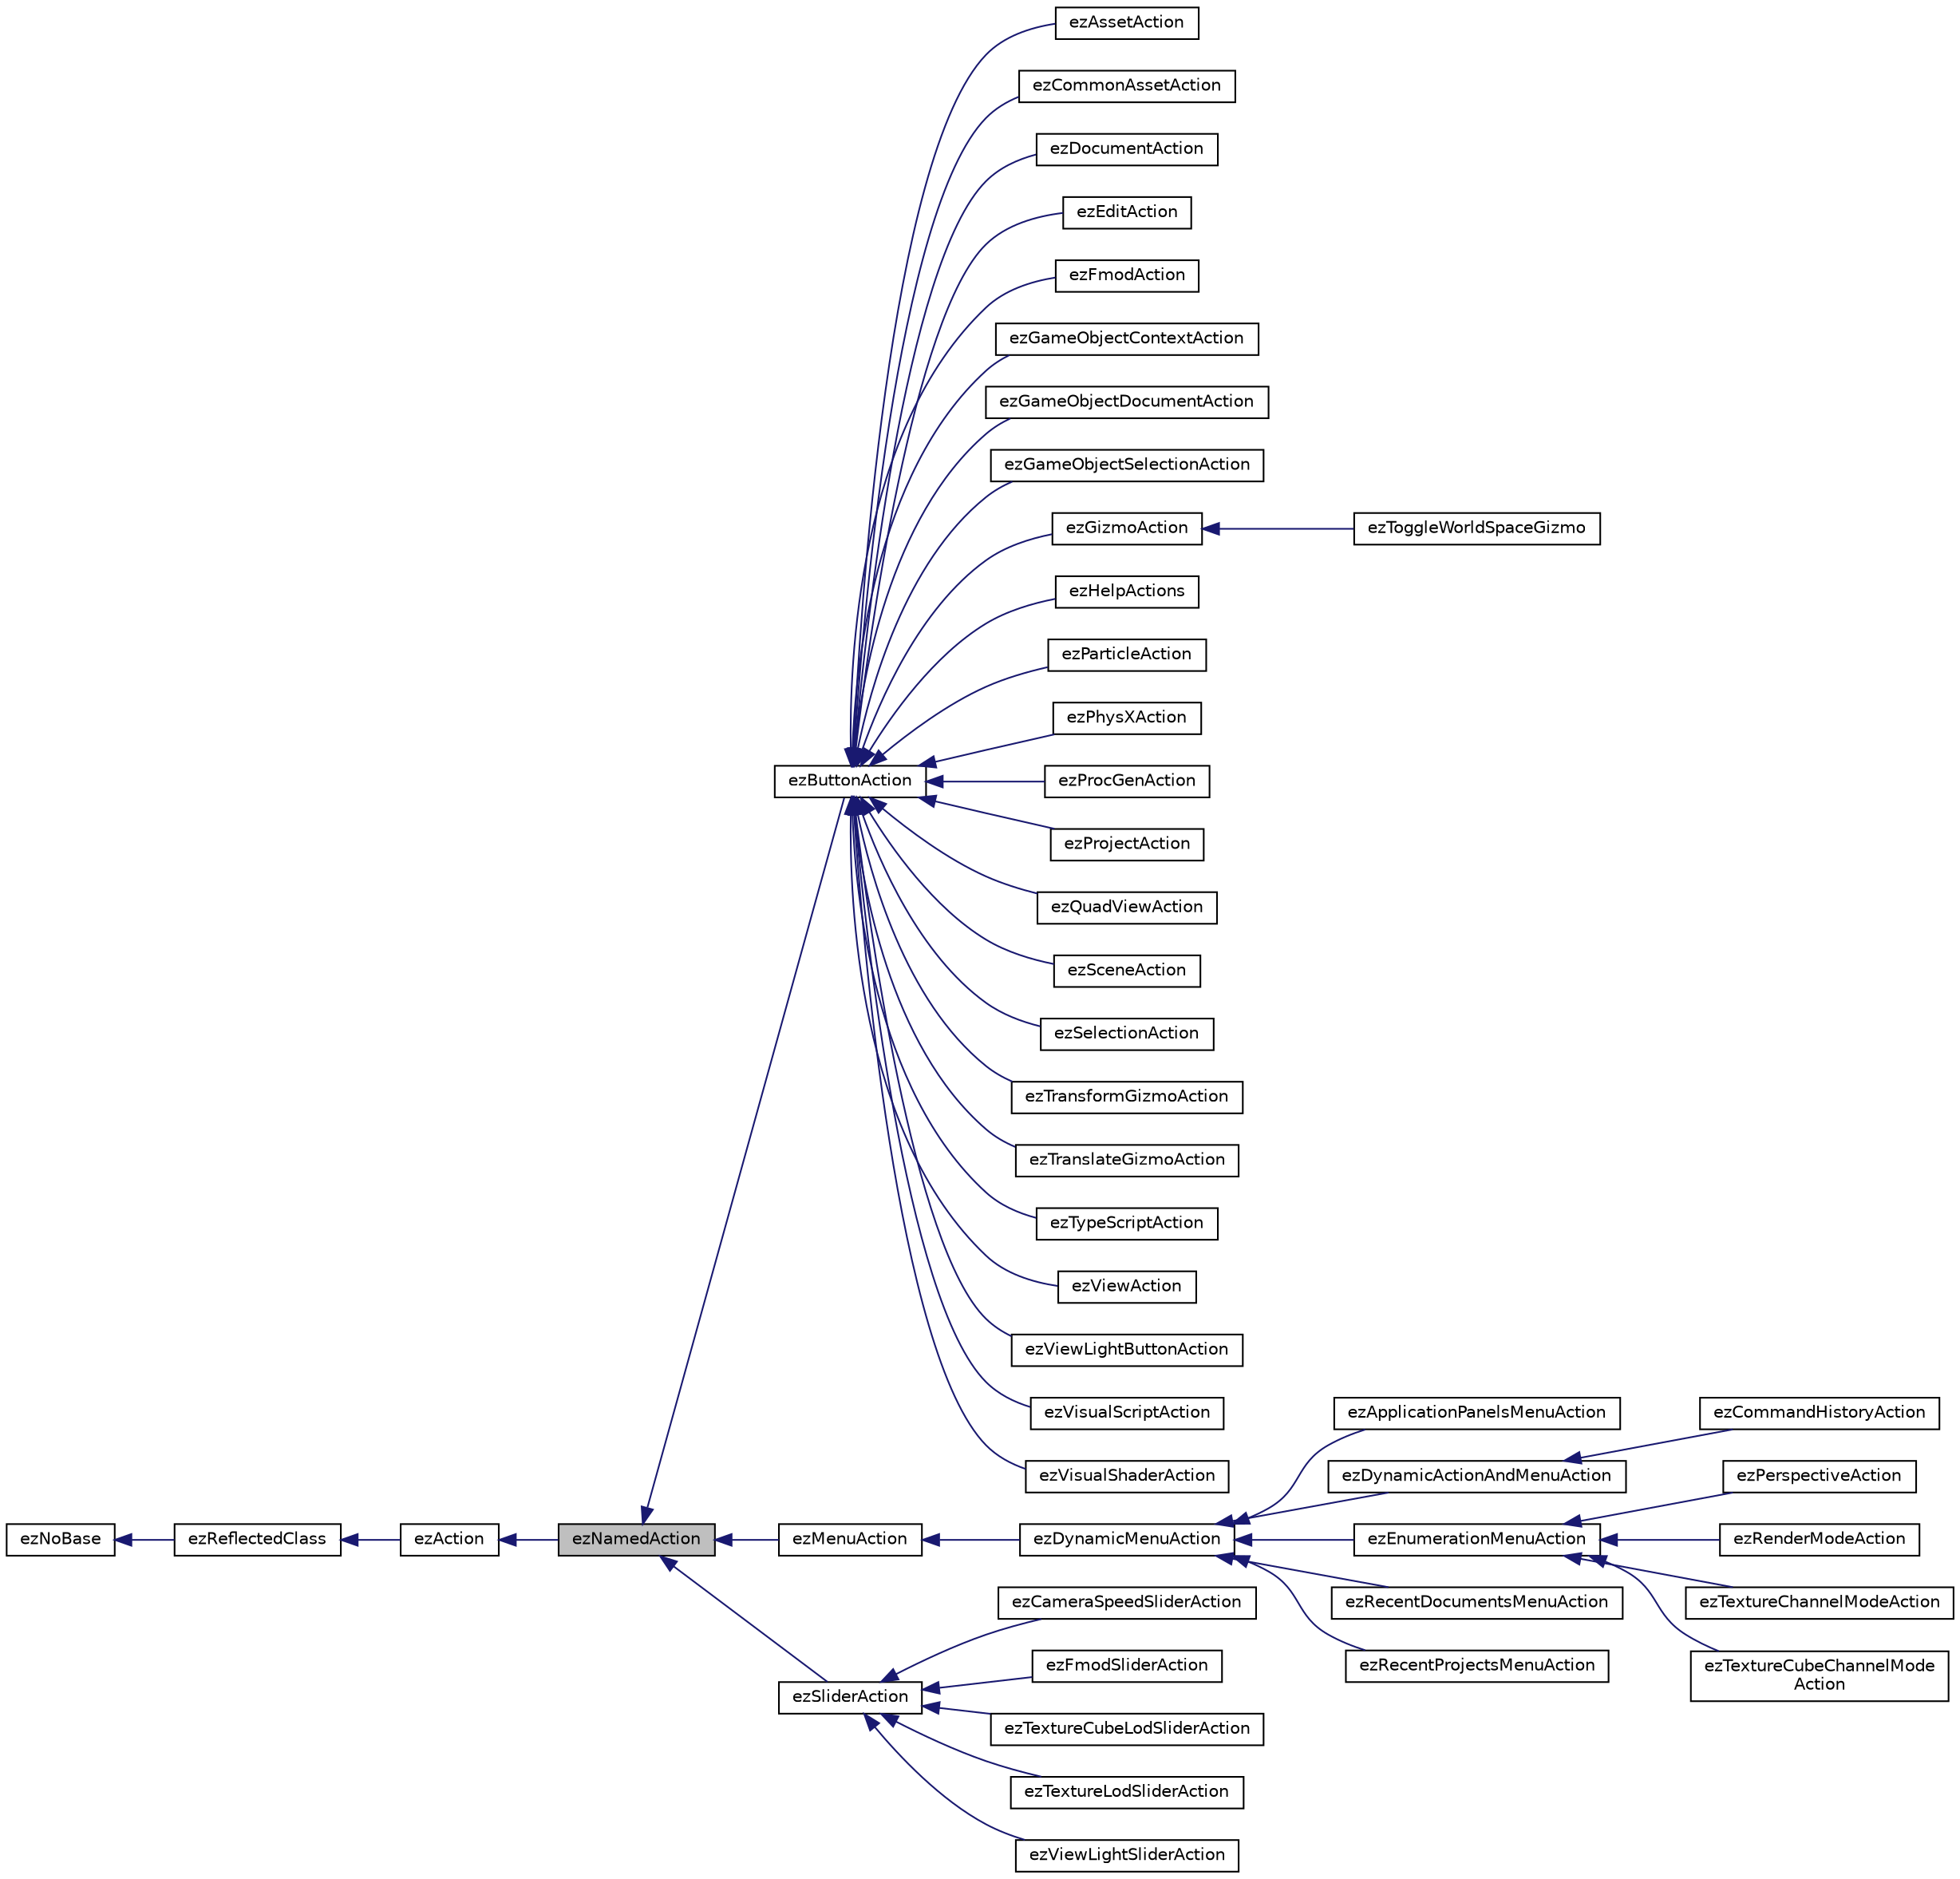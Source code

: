 digraph "ezNamedAction"
{
 // LATEX_PDF_SIZE
  edge [fontname="Helvetica",fontsize="10",labelfontname="Helvetica",labelfontsize="10"];
  node [fontname="Helvetica",fontsize="10",shape=record];
  rankdir="LR";
  Node1 [label="ezNamedAction",height=0.2,width=0.4,color="black", fillcolor="grey75", style="filled", fontcolor="black",tooltip=" "];
  Node2 -> Node1 [dir="back",color="midnightblue",fontsize="10",style="solid",fontname="Helvetica"];
  Node2 [label="ezAction",height=0.2,width=0.4,color="black", fillcolor="white", style="filled",URL="$d2/d03/classez_action.htm",tooltip=" "];
  Node3 -> Node2 [dir="back",color="midnightblue",fontsize="10",style="solid",fontname="Helvetica"];
  Node3 [label="ezReflectedClass",height=0.2,width=0.4,color="black", fillcolor="white", style="filled",URL="$db/d45/classez_reflected_class.htm",tooltip="All classes that should be dynamically reflectable, need to be derived from this base class."];
  Node4 -> Node3 [dir="back",color="midnightblue",fontsize="10",style="solid",fontname="Helvetica"];
  Node4 [label="ezNoBase",height=0.2,width=0.4,color="black", fillcolor="white", style="filled",URL="$d4/d02/classez_no_base.htm",tooltip="Dummy type to pass to templates and macros that expect a base type for a class that has no base."];
  Node1 -> Node5 [dir="back",color="midnightblue",fontsize="10",style="solid",fontname="Helvetica"];
  Node5 [label="ezButtonAction",height=0.2,width=0.4,color="black", fillcolor="white", style="filled",URL="$d2/ddd/classez_button_action.htm",tooltip=" "];
  Node5 -> Node6 [dir="back",color="midnightblue",fontsize="10",style="solid",fontname="Helvetica"];
  Node6 [label="ezAssetAction",height=0.2,width=0.4,color="black", fillcolor="white", style="filled",URL="$d6/dbc/classez_asset_action.htm",tooltip=" "];
  Node5 -> Node7 [dir="back",color="midnightblue",fontsize="10",style="solid",fontname="Helvetica"];
  Node7 [label="ezCommonAssetAction",height=0.2,width=0.4,color="black", fillcolor="white", style="filled",URL="$d9/d67/classez_common_asset_action.htm",tooltip=" "];
  Node5 -> Node8 [dir="back",color="midnightblue",fontsize="10",style="solid",fontname="Helvetica"];
  Node8 [label="ezDocumentAction",height=0.2,width=0.4,color="black", fillcolor="white", style="filled",URL="$dd/d6f/classez_document_action.htm",tooltip="Standard document actions."];
  Node5 -> Node9 [dir="back",color="midnightblue",fontsize="10",style="solid",fontname="Helvetica"];
  Node9 [label="ezEditAction",height=0.2,width=0.4,color="black", fillcolor="white", style="filled",URL="$d4/d4b/classez_edit_action.htm",tooltip=" "];
  Node5 -> Node10 [dir="back",color="midnightblue",fontsize="10",style="solid",fontname="Helvetica"];
  Node10 [label="ezFmodAction",height=0.2,width=0.4,color="black", fillcolor="white", style="filled",URL="$d6/d32/classez_fmod_action.htm",tooltip=" "];
  Node5 -> Node11 [dir="back",color="midnightblue",fontsize="10",style="solid",fontname="Helvetica"];
  Node11 [label="ezGameObjectContextAction",height=0.2,width=0.4,color="black", fillcolor="white", style="filled",URL="$d1/d72/classez_game_object_context_action.htm",tooltip=" "];
  Node5 -> Node12 [dir="back",color="midnightblue",fontsize="10",style="solid",fontname="Helvetica"];
  Node12 [label="ezGameObjectDocumentAction",height=0.2,width=0.4,color="black", fillcolor="white", style="filled",URL="$d7/d0a/classez_game_object_document_action.htm",tooltip=" "];
  Node5 -> Node13 [dir="back",color="midnightblue",fontsize="10",style="solid",fontname="Helvetica"];
  Node13 [label="ezGameObjectSelectionAction",height=0.2,width=0.4,color="black", fillcolor="white", style="filled",URL="$df/d9f/classez_game_object_selection_action.htm",tooltip=" "];
  Node5 -> Node14 [dir="back",color="midnightblue",fontsize="10",style="solid",fontname="Helvetica"];
  Node14 [label="ezGizmoAction",height=0.2,width=0.4,color="black", fillcolor="white", style="filled",URL="$dc/d00/classez_gizmo_action.htm",tooltip=" "];
  Node14 -> Node15 [dir="back",color="midnightblue",fontsize="10",style="solid",fontname="Helvetica"];
  Node15 [label="ezToggleWorldSpaceGizmo",height=0.2,width=0.4,color="black", fillcolor="white", style="filled",URL="$d0/d5b/classez_toggle_world_space_gizmo.htm",tooltip=" "];
  Node5 -> Node16 [dir="back",color="midnightblue",fontsize="10",style="solid",fontname="Helvetica"];
  Node16 [label="ezHelpActions",height=0.2,width=0.4,color="black", fillcolor="white", style="filled",URL="$de/dd0/classez_help_actions.htm",tooltip=" "];
  Node5 -> Node17 [dir="back",color="midnightblue",fontsize="10",style="solid",fontname="Helvetica"];
  Node17 [label="ezParticleAction",height=0.2,width=0.4,color="black", fillcolor="white", style="filled",URL="$d3/d2e/classez_particle_action.htm",tooltip=" "];
  Node5 -> Node18 [dir="back",color="midnightblue",fontsize="10",style="solid",fontname="Helvetica"];
  Node18 [label="ezPhysXAction",height=0.2,width=0.4,color="black", fillcolor="white", style="filled",URL="$da/d14/classez_phys_x_action.htm",tooltip=" "];
  Node5 -> Node19 [dir="back",color="midnightblue",fontsize="10",style="solid",fontname="Helvetica"];
  Node19 [label="ezProcGenAction",height=0.2,width=0.4,color="black", fillcolor="white", style="filled",URL="$d2/d04/classez_proc_gen_action.htm",tooltip=" "];
  Node5 -> Node20 [dir="back",color="midnightblue",fontsize="10",style="solid",fontname="Helvetica"];
  Node20 [label="ezProjectAction",height=0.2,width=0.4,color="black", fillcolor="white", style="filled",URL="$db/d4f/classez_project_action.htm",tooltip=" "];
  Node5 -> Node21 [dir="back",color="midnightblue",fontsize="10",style="solid",fontname="Helvetica"];
  Node21 [label="ezQuadViewAction",height=0.2,width=0.4,color="black", fillcolor="white", style="filled",URL="$d7/dc6/classez_quad_view_action.htm",tooltip=" "];
  Node5 -> Node22 [dir="back",color="midnightblue",fontsize="10",style="solid",fontname="Helvetica"];
  Node22 [label="ezSceneAction",height=0.2,width=0.4,color="black", fillcolor="white", style="filled",URL="$de/ddb/classez_scene_action.htm",tooltip=" "];
  Node5 -> Node23 [dir="back",color="midnightblue",fontsize="10",style="solid",fontname="Helvetica"];
  Node23 [label="ezSelectionAction",height=0.2,width=0.4,color="black", fillcolor="white", style="filled",URL="$d4/d6e/classez_selection_action.htm",tooltip=" "];
  Node5 -> Node24 [dir="back",color="midnightblue",fontsize="10",style="solid",fontname="Helvetica"];
  Node24 [label="ezTransformGizmoAction",height=0.2,width=0.4,color="black", fillcolor="white", style="filled",URL="$d0/d85/classez_transform_gizmo_action.htm",tooltip=" "];
  Node5 -> Node25 [dir="back",color="midnightblue",fontsize="10",style="solid",fontname="Helvetica"];
  Node25 [label="ezTranslateGizmoAction",height=0.2,width=0.4,color="black", fillcolor="white", style="filled",URL="$d0/da8/classez_translate_gizmo_action.htm",tooltip=" "];
  Node5 -> Node26 [dir="back",color="midnightblue",fontsize="10",style="solid",fontname="Helvetica"];
  Node26 [label="ezTypeScriptAction",height=0.2,width=0.4,color="black", fillcolor="white", style="filled",URL="$d0/dd0/classez_type_script_action.htm",tooltip=" "];
  Node5 -> Node27 [dir="back",color="midnightblue",fontsize="10",style="solid",fontname="Helvetica"];
  Node27 [label="ezViewAction",height=0.2,width=0.4,color="black", fillcolor="white", style="filled",URL="$df/d17/classez_view_action.htm",tooltip=" "];
  Node5 -> Node28 [dir="back",color="midnightblue",fontsize="10",style="solid",fontname="Helvetica"];
  Node28 [label="ezViewLightButtonAction",height=0.2,width=0.4,color="black", fillcolor="white", style="filled",URL="$d5/d85/classez_view_light_button_action.htm",tooltip=" "];
  Node5 -> Node29 [dir="back",color="midnightblue",fontsize="10",style="solid",fontname="Helvetica"];
  Node29 [label="ezVisualScriptAction",height=0.2,width=0.4,color="black", fillcolor="white", style="filled",URL="$db/ddc/classez_visual_script_action.htm",tooltip=" "];
  Node5 -> Node30 [dir="back",color="midnightblue",fontsize="10",style="solid",fontname="Helvetica"];
  Node30 [label="ezVisualShaderAction",height=0.2,width=0.4,color="black", fillcolor="white", style="filled",URL="$d1/df6/classez_visual_shader_action.htm",tooltip=" "];
  Node1 -> Node31 [dir="back",color="midnightblue",fontsize="10",style="solid",fontname="Helvetica"];
  Node31 [label="ezMenuAction",height=0.2,width=0.4,color="black", fillcolor="white", style="filled",URL="$d5/d13/classez_menu_action.htm",tooltip=" "];
  Node31 -> Node32 [dir="back",color="midnightblue",fontsize="10",style="solid",fontname="Helvetica"];
  Node32 [label="ezDynamicMenuAction",height=0.2,width=0.4,color="black", fillcolor="white", style="filled",URL="$d8/d87/classez_dynamic_menu_action.htm",tooltip=" "];
  Node32 -> Node33 [dir="back",color="midnightblue",fontsize="10",style="solid",fontname="Helvetica"];
  Node33 [label="ezApplicationPanelsMenuAction",height=0.2,width=0.4,color="black", fillcolor="white", style="filled",URL="$de/d4b/classez_application_panels_menu_action.htm",tooltip=" "];
  Node32 -> Node34 [dir="back",color="midnightblue",fontsize="10",style="solid",fontname="Helvetica"];
  Node34 [label="ezDynamicActionAndMenuAction",height=0.2,width=0.4,color="black", fillcolor="white", style="filled",URL="$df/da4/classez_dynamic_action_and_menu_action.htm",tooltip=" "];
  Node34 -> Node35 [dir="back",color="midnightblue",fontsize="10",style="solid",fontname="Helvetica"];
  Node35 [label="ezCommandHistoryAction",height=0.2,width=0.4,color="black", fillcolor="white", style="filled",URL="$df/d58/classez_command_history_action.htm",tooltip=" "];
  Node32 -> Node36 [dir="back",color="midnightblue",fontsize="10",style="solid",fontname="Helvetica"];
  Node36 [label="ezEnumerationMenuAction",height=0.2,width=0.4,color="black", fillcolor="white", style="filled",URL="$d6/d05/classez_enumeration_menu_action.htm",tooltip=" "];
  Node36 -> Node37 [dir="back",color="midnightblue",fontsize="10",style="solid",fontname="Helvetica"];
  Node37 [label="ezPerspectiveAction",height=0.2,width=0.4,color="black", fillcolor="white", style="filled",URL="$d1/d6b/classez_perspective_action.htm",tooltip=" "];
  Node36 -> Node38 [dir="back",color="midnightblue",fontsize="10",style="solid",fontname="Helvetica"];
  Node38 [label="ezRenderModeAction",height=0.2,width=0.4,color="black", fillcolor="white", style="filled",URL="$d3/d55/classez_render_mode_action.htm",tooltip=" "];
  Node36 -> Node39 [dir="back",color="midnightblue",fontsize="10",style="solid",fontname="Helvetica"];
  Node39 [label="ezTextureChannelModeAction",height=0.2,width=0.4,color="black", fillcolor="white", style="filled",URL="$d5/d50/classez_texture_channel_mode_action.htm",tooltip=" "];
  Node36 -> Node40 [dir="back",color="midnightblue",fontsize="10",style="solid",fontname="Helvetica"];
  Node40 [label="ezTextureCubeChannelMode\lAction",height=0.2,width=0.4,color="black", fillcolor="white", style="filled",URL="$d7/d3f/classez_texture_cube_channel_mode_action.htm",tooltip=" "];
  Node32 -> Node41 [dir="back",color="midnightblue",fontsize="10",style="solid",fontname="Helvetica"];
  Node41 [label="ezRecentDocumentsMenuAction",height=0.2,width=0.4,color="black", fillcolor="white", style="filled",URL="$dc/d6d/classez_recent_documents_menu_action.htm",tooltip=" "];
  Node32 -> Node42 [dir="back",color="midnightblue",fontsize="10",style="solid",fontname="Helvetica"];
  Node42 [label="ezRecentProjectsMenuAction",height=0.2,width=0.4,color="black", fillcolor="white", style="filled",URL="$d4/d01/classez_recent_projects_menu_action.htm",tooltip=" "];
  Node1 -> Node43 [dir="back",color="midnightblue",fontsize="10",style="solid",fontname="Helvetica"];
  Node43 [label="ezSliderAction",height=0.2,width=0.4,color="black", fillcolor="white", style="filled",URL="$d9/dda/classez_slider_action.htm",tooltip=" "];
  Node43 -> Node44 [dir="back",color="midnightblue",fontsize="10",style="solid",fontname="Helvetica"];
  Node44 [label="ezCameraSpeedSliderAction",height=0.2,width=0.4,color="black", fillcolor="white", style="filled",URL="$da/d48/classez_camera_speed_slider_action.htm",tooltip=" "];
  Node43 -> Node45 [dir="back",color="midnightblue",fontsize="10",style="solid",fontname="Helvetica"];
  Node45 [label="ezFmodSliderAction",height=0.2,width=0.4,color="black", fillcolor="white", style="filled",URL="$df/d87/classez_fmod_slider_action.htm",tooltip=" "];
  Node43 -> Node46 [dir="back",color="midnightblue",fontsize="10",style="solid",fontname="Helvetica"];
  Node46 [label="ezTextureCubeLodSliderAction",height=0.2,width=0.4,color="black", fillcolor="white", style="filled",URL="$d4/d23/classez_texture_cube_lod_slider_action.htm",tooltip=" "];
  Node43 -> Node47 [dir="back",color="midnightblue",fontsize="10",style="solid",fontname="Helvetica"];
  Node47 [label="ezTextureLodSliderAction",height=0.2,width=0.4,color="black", fillcolor="white", style="filled",URL="$d1/daa/classez_texture_lod_slider_action.htm",tooltip=" "];
  Node43 -> Node48 [dir="back",color="midnightblue",fontsize="10",style="solid",fontname="Helvetica"];
  Node48 [label="ezViewLightSliderAction",height=0.2,width=0.4,color="black", fillcolor="white", style="filled",URL="$df/d0f/classez_view_light_slider_action.htm",tooltip=" "];
}
